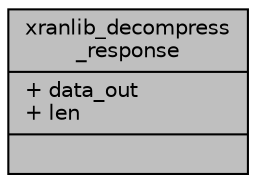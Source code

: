 digraph "xranlib_decompress_response"
{
 // LATEX_PDF_SIZE
  edge [fontname="Helvetica",fontsize="10",labelfontname="Helvetica",labelfontsize="10"];
  node [fontname="Helvetica",fontsize="10",shape=record];
  Node1 [label="{xranlib_decompress\l_response\n|+ data_out\l+ len\l|}",height=0.2,width=0.4,color="black", fillcolor="grey75", style="filled", fontcolor="black",tooltip="Response structure containing pointer to data and its length."];
}
